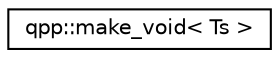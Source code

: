 digraph "Graphical Class Hierarchy"
{
  edge [fontname="Helvetica",fontsize="10",labelfontname="Helvetica",labelfontsize="10"];
  node [fontname="Helvetica",fontsize="10",shape=record];
  rankdir="LR";
  Node0 [label="qpp::make_void\< Ts \>",height=0.2,width=0.4,color="black", fillcolor="white", style="filled",URL="$structqpp_1_1make__void.html",tooltip="Helper for qpp::to_void<> alias template. "];
}
